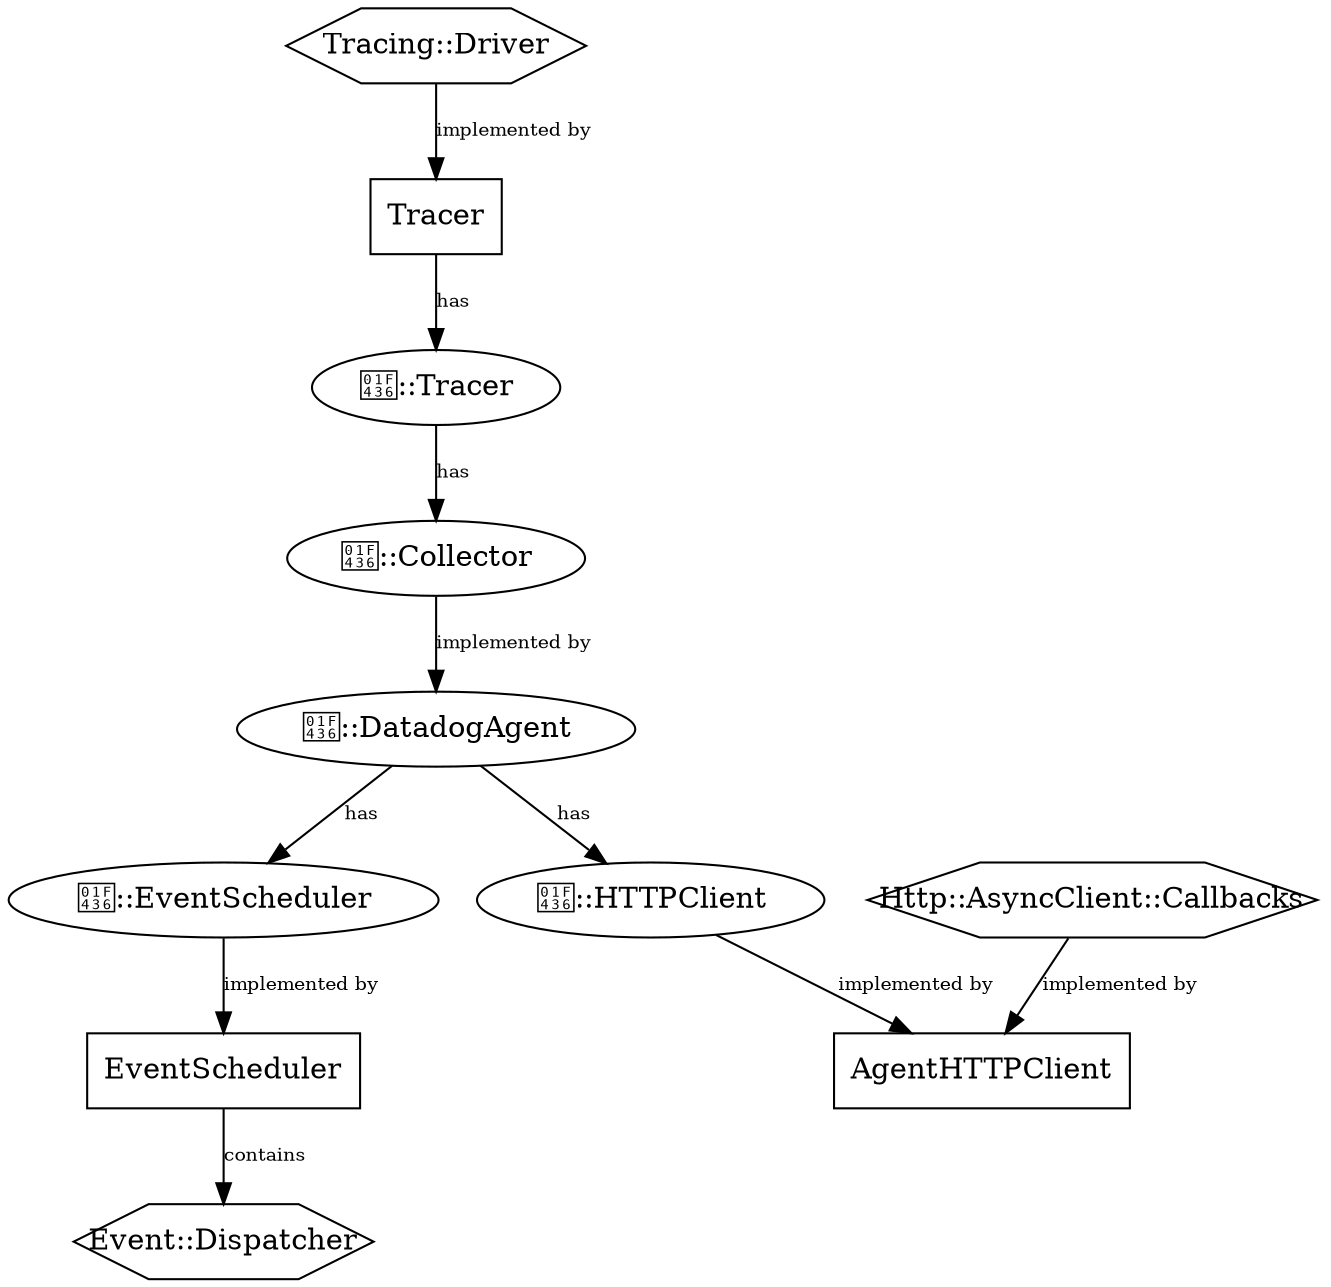 // To generate diagram.svg from this file,
//
//     $ dot -Tsvg -o diagram.svg diagram.dot
//
// It requires the graphviz package, e.g.
//
//     $ sudo apt install graphviz

digraph {
    rankdir="TB";

    tracing_driver [label="Tracing::Driver", shape="hexagon", fixedsize="shape", width=2];
    tracer [label="Tracer", shape="box"];
    dd_tracer [label="🐶::Tracer"];
    dd_collector [label="🐶::Collector"];
    dd_datadog_agent [label="🐶::DatadogAgent"];
    dd_event_scheduler [label="🐶::EventScheduler"];
    dd_http_client [label="🐶::HTTPClient"];
    event_scheduler [label="EventScheduler", shape="box"];
    agent_http_client [label="AgentHTTPClient", shape="box"];
    http_async_client_callbacks [label="Http::AsyncClient::Callbacks", shape="hexagon", fixedsize="shape", width=3];
    event_dispatcher [label="Event::Dispatcher", shape="hexagon", fixedsize="shape", width=2];

    tracing_driver -> tracer [label="implemented by", fontsize=9];

    tracer -> dd_tracer [label="has", fontsize=9];
    dd_tracer -> dd_collector [label="has", fontsize=9];

    // dd_datadog_agent -> dd_collector [label="implements", fontsize=9];
    dd_collector -> dd_datadog_agent [label="implemented by", fontsize=9];
    dd_datadog_agent -> dd_event_scheduler [label="has", fontsize=9];
    dd_datadog_agent -> dd_http_client [label="has", fontsize=9];

    // event_scheduler -> dd_event_scheduler [label="implements", fontsize=9];
    dd_event_scheduler -> event_scheduler [label="implemented by", fontsize=9];
    // agent_http_client -> dd_http_client [label="implements", fontsize=9];
    dd_http_client -> agent_http_client [label="implemented by", fontsize=9];

    http_async_client_callbacks -> agent_http_client [label="implemented by", fontsize=9];

    event_scheduler -> event_dispatcher [label="contains", fontsize=9];
}
